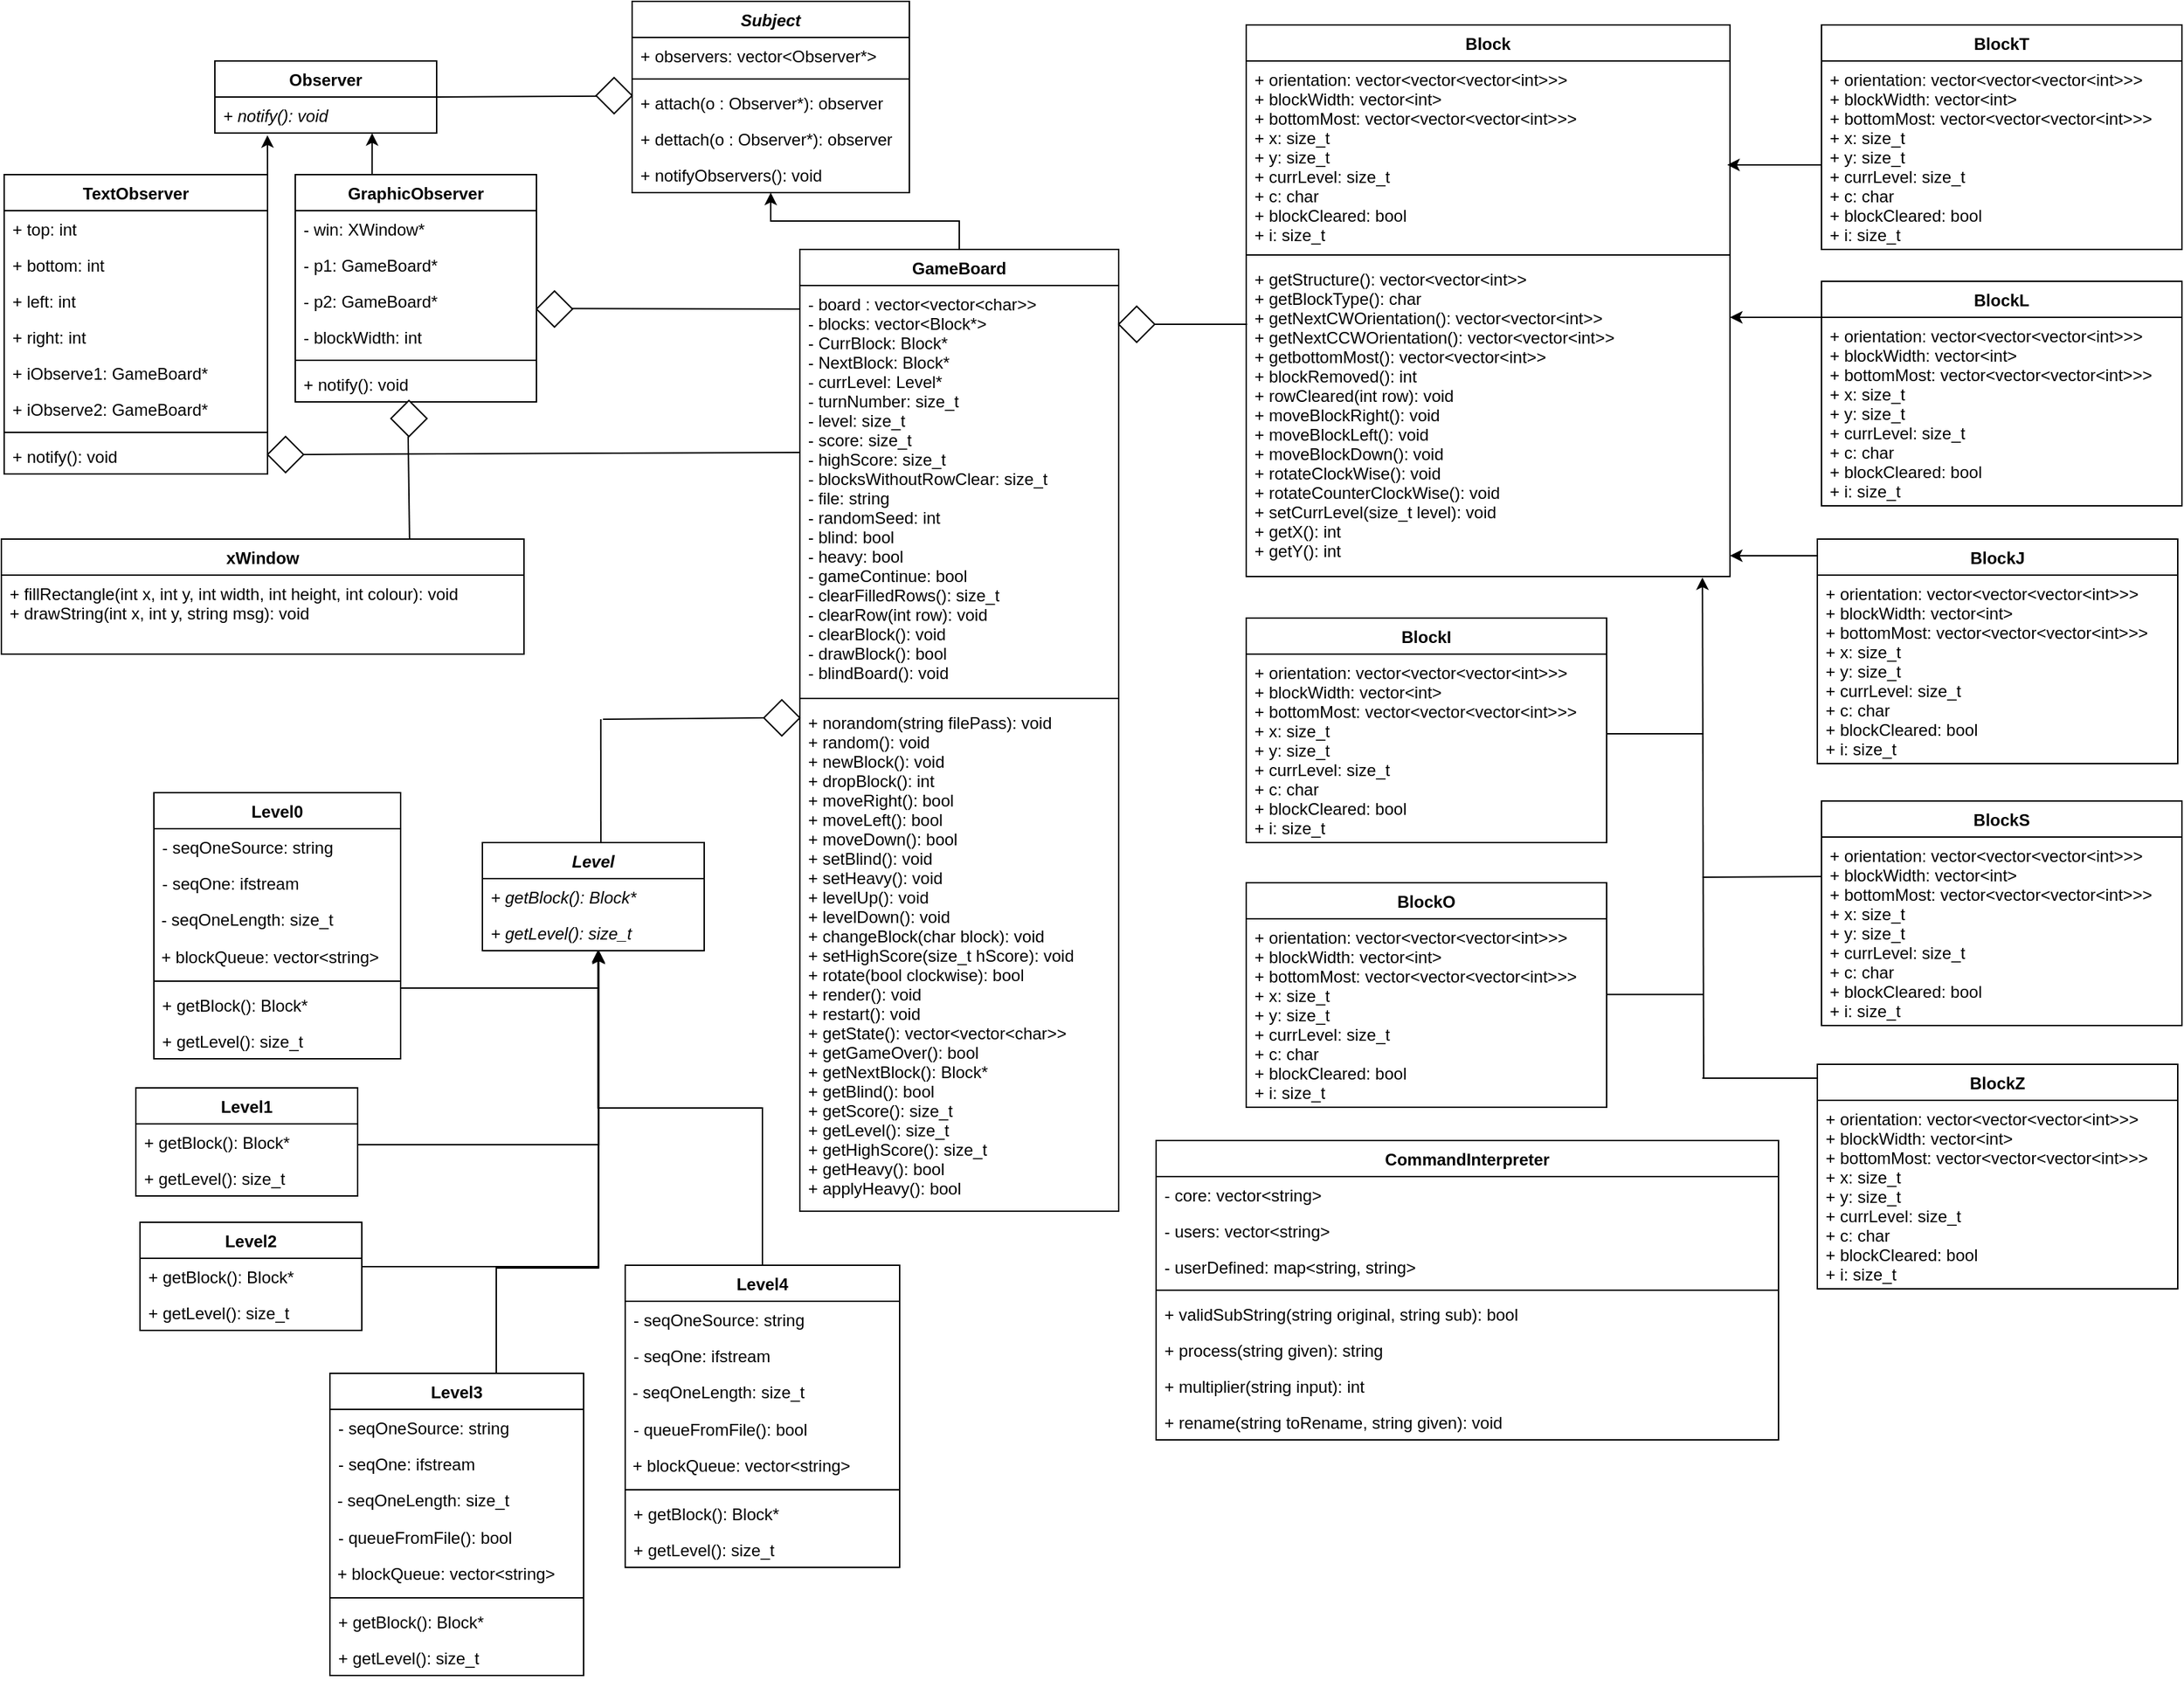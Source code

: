 <mxfile version="20.6.0" type="github">
  <diagram id="C5RBs43oDa-KdzZeNtuy" name="Page-1">
    <mxGraphModel dx="1393" dy="1523" grid="0" gridSize="10" guides="1" tooltips="1" connect="1" arrows="1" fold="1" page="0" pageScale="1" pageWidth="827" pageHeight="1169" math="0" shadow="0">
      <root>
        <mxCell id="WIyWlLk6GJQsqaUBKTNV-0" />
        <mxCell id="WIyWlLk6GJQsqaUBKTNV-1" parent="WIyWlLk6GJQsqaUBKTNV-0" />
        <mxCell id="HCrgHFyzqFVPdRo0mYGG-0" value="Subject" style="swimlane;fontStyle=3;align=center;verticalAlign=top;childLayout=stackLayout;horizontal=1;startSize=26;horizontalStack=0;resizeParent=1;resizeParentMax=0;resizeLast=0;collapsible=1;marginBottom=0;" parent="WIyWlLk6GJQsqaUBKTNV-1" vertex="1">
          <mxGeometry x="494" y="-35" width="200" height="138" as="geometry" />
        </mxCell>
        <mxCell id="HCrgHFyzqFVPdRo0mYGG-1" value="+ observers: vector&lt;Observer*&gt;" style="text;strokeColor=none;fillColor=none;align=left;verticalAlign=top;spacingLeft=4;spacingRight=4;overflow=hidden;rotatable=0;points=[[0,0.5],[1,0.5]];portConstraint=eastwest;" parent="HCrgHFyzqFVPdRo0mYGG-0" vertex="1">
          <mxGeometry y="26" width="200" height="26" as="geometry" />
        </mxCell>
        <mxCell id="HCrgHFyzqFVPdRo0mYGG-2" value="" style="line;strokeWidth=1;fillColor=none;align=left;verticalAlign=middle;spacingTop=-1;spacingLeft=3;spacingRight=3;rotatable=0;labelPosition=right;points=[];portConstraint=eastwest;strokeColor=inherit;" parent="HCrgHFyzqFVPdRo0mYGG-0" vertex="1">
          <mxGeometry y="52" width="200" height="8" as="geometry" />
        </mxCell>
        <mxCell id="OUQTVfBQ55vAlHP0ge6A-0" value="+ attach(o : Observer*): observer" style="text;strokeColor=none;fillColor=none;align=left;verticalAlign=top;spacingLeft=4;spacingRight=4;overflow=hidden;rotatable=0;points=[[0,0.5],[1,0.5]];portConstraint=eastwest;" parent="HCrgHFyzqFVPdRo0mYGG-0" vertex="1">
          <mxGeometry y="60" width="200" height="26" as="geometry" />
        </mxCell>
        <mxCell id="OUQTVfBQ55vAlHP0ge6A-1" value="+ dettach(o : Observer*): observer" style="text;strokeColor=none;fillColor=none;align=left;verticalAlign=top;spacingLeft=4;spacingRight=4;overflow=hidden;rotatable=0;points=[[0,0.5],[1,0.5]];portConstraint=eastwest;" parent="HCrgHFyzqFVPdRo0mYGG-0" vertex="1">
          <mxGeometry y="86" width="200" height="26" as="geometry" />
        </mxCell>
        <mxCell id="OUQTVfBQ55vAlHP0ge6A-2" value="+ notifyObservers(): void" style="text;strokeColor=none;fillColor=none;align=left;verticalAlign=top;spacingLeft=4;spacingRight=4;overflow=hidden;rotatable=0;points=[[0,0.5],[1,0.5]];portConstraint=eastwest;" parent="HCrgHFyzqFVPdRo0mYGG-0" vertex="1">
          <mxGeometry y="112" width="200" height="26" as="geometry" />
        </mxCell>
        <mxCell id="J1tw9hD5CfNTecOnbsp3-54" style="edgeStyle=orthogonalEdgeStyle;rounded=0;orthogonalLoop=1;jettySize=auto;html=1;exitX=0.25;exitY=0;exitDx=0;exitDy=0;entryX=0.709;entryY=1.004;entryDx=0;entryDy=0;entryPerimeter=0;" parent="WIyWlLk6GJQsqaUBKTNV-1" source="HCrgHFyzqFVPdRo0mYGG-8" target="J1tw9hD5CfNTecOnbsp3-3" edge="1">
          <mxGeometry relative="1" as="geometry" />
        </mxCell>
        <mxCell id="HCrgHFyzqFVPdRo0mYGG-8" value="GraphicObserver&#xa;" style="swimlane;fontStyle=1;align=center;verticalAlign=top;childLayout=stackLayout;horizontal=1;startSize=26;horizontalStack=0;resizeParent=1;resizeParentMax=0;resizeLast=0;collapsible=1;marginBottom=0;" parent="WIyWlLk6GJQsqaUBKTNV-1" vertex="1">
          <mxGeometry x="251" y="90" width="174" height="164" as="geometry" />
        </mxCell>
        <mxCell id="HCrgHFyzqFVPdRo0mYGG-9" value="- win: XWindow*" style="text;strokeColor=none;fillColor=none;align=left;verticalAlign=top;spacingLeft=4;spacingRight=4;overflow=hidden;rotatable=0;points=[[0,0.5],[1,0.5]];portConstraint=eastwest;" parent="HCrgHFyzqFVPdRo0mYGG-8" vertex="1">
          <mxGeometry y="26" width="174" height="26" as="geometry" />
        </mxCell>
        <mxCell id="OUQTVfBQ55vAlHP0ge6A-24" value="- p1: GameBoard*" style="text;strokeColor=none;fillColor=none;align=left;verticalAlign=top;spacingLeft=4;spacingRight=4;overflow=hidden;rotatable=0;points=[[0,0.5],[1,0.5]];portConstraint=eastwest;" parent="HCrgHFyzqFVPdRo0mYGG-8" vertex="1">
          <mxGeometry y="52" width="174" height="26" as="geometry" />
        </mxCell>
        <mxCell id="OUQTVfBQ55vAlHP0ge6A-25" value="- p2: GameBoard*" style="text;strokeColor=none;fillColor=none;align=left;verticalAlign=top;spacingLeft=4;spacingRight=4;overflow=hidden;rotatable=0;points=[[0,0.5],[1,0.5]];portConstraint=eastwest;" parent="HCrgHFyzqFVPdRo0mYGG-8" vertex="1">
          <mxGeometry y="78" width="174" height="26" as="geometry" />
        </mxCell>
        <mxCell id="OUQTVfBQ55vAlHP0ge6A-22" value="- blockWidth: int" style="text;strokeColor=none;fillColor=none;align=left;verticalAlign=top;spacingLeft=4;spacingRight=4;overflow=hidden;rotatable=0;points=[[0,0.5],[1,0.5]];portConstraint=eastwest;" parent="HCrgHFyzqFVPdRo0mYGG-8" vertex="1">
          <mxGeometry y="104" width="174" height="26" as="geometry" />
        </mxCell>
        <mxCell id="HCrgHFyzqFVPdRo0mYGG-10" value="" style="line;strokeWidth=1;fillColor=none;align=left;verticalAlign=middle;spacingTop=-1;spacingLeft=3;spacingRight=3;rotatable=0;labelPosition=right;points=[];portConstraint=eastwest;strokeColor=inherit;" parent="HCrgHFyzqFVPdRo0mYGG-8" vertex="1">
          <mxGeometry y="130" width="174" height="8" as="geometry" />
        </mxCell>
        <mxCell id="OUQTVfBQ55vAlHP0ge6A-26" value="+ notify(): void" style="text;strokeColor=none;fillColor=none;align=left;verticalAlign=top;spacingLeft=4;spacingRight=4;overflow=hidden;rotatable=0;points=[[0,0.5],[1,0.5]];portConstraint=eastwest;" parent="HCrgHFyzqFVPdRo0mYGG-8" vertex="1">
          <mxGeometry y="138" width="174" height="26" as="geometry" />
        </mxCell>
        <mxCell id="J1tw9hD5CfNTecOnbsp3-65" style="edgeStyle=orthogonalEdgeStyle;rounded=0;orthogonalLoop=1;jettySize=auto;html=1;exitX=1;exitY=0;exitDx=0;exitDy=0;entryX=0.237;entryY=1.061;entryDx=0;entryDy=0;entryPerimeter=0;" parent="WIyWlLk6GJQsqaUBKTNV-1" source="HCrgHFyzqFVPdRo0mYGG-12" target="J1tw9hD5CfNTecOnbsp3-3" edge="1">
          <mxGeometry relative="1" as="geometry" />
        </mxCell>
        <mxCell id="HCrgHFyzqFVPdRo0mYGG-12" value="TextObserver" style="swimlane;fontStyle=1;align=center;verticalAlign=top;childLayout=stackLayout;horizontal=1;startSize=26;horizontalStack=0;resizeParent=1;resizeParentMax=0;resizeLast=0;collapsible=1;marginBottom=0;" parent="WIyWlLk6GJQsqaUBKTNV-1" vertex="1">
          <mxGeometry x="41" y="90" width="190" height="216" as="geometry" />
        </mxCell>
        <mxCell id="HCrgHFyzqFVPdRo0mYGG-13" value="+ top: int" style="text;strokeColor=none;fillColor=none;align=left;verticalAlign=top;spacingLeft=4;spacingRight=4;overflow=hidden;rotatable=0;points=[[0,0.5],[1,0.5]];portConstraint=eastwest;" parent="HCrgHFyzqFVPdRo0mYGG-12" vertex="1">
          <mxGeometry y="26" width="190" height="26" as="geometry" />
        </mxCell>
        <mxCell id="J1tw9hD5CfNTecOnbsp3-48" value="+ bottom: int" style="text;strokeColor=none;fillColor=none;align=left;verticalAlign=top;spacingLeft=4;spacingRight=4;overflow=hidden;rotatable=0;points=[[0,0.5],[1,0.5]];portConstraint=eastwest;" parent="HCrgHFyzqFVPdRo0mYGG-12" vertex="1">
          <mxGeometry y="52" width="190" height="26" as="geometry" />
        </mxCell>
        <mxCell id="J1tw9hD5CfNTecOnbsp3-49" value="+ left: int" style="text;strokeColor=none;fillColor=none;align=left;verticalAlign=top;spacingLeft=4;spacingRight=4;overflow=hidden;rotatable=0;points=[[0,0.5],[1,0.5]];portConstraint=eastwest;" parent="HCrgHFyzqFVPdRo0mYGG-12" vertex="1">
          <mxGeometry y="78" width="190" height="26" as="geometry" />
        </mxCell>
        <mxCell id="J1tw9hD5CfNTecOnbsp3-50" value="+ right: int" style="text;strokeColor=none;fillColor=none;align=left;verticalAlign=top;spacingLeft=4;spacingRight=4;overflow=hidden;rotatable=0;points=[[0,0.5],[1,0.5]];portConstraint=eastwest;" parent="HCrgHFyzqFVPdRo0mYGG-12" vertex="1">
          <mxGeometry y="104" width="190" height="26" as="geometry" />
        </mxCell>
        <mxCell id="OUQTVfBQ55vAlHP0ge6A-19" value="+ iObserve1: GameBoard*" style="text;strokeColor=none;fillColor=none;align=left;verticalAlign=top;spacingLeft=4;spacingRight=4;overflow=hidden;rotatable=0;points=[[0,0.5],[1,0.5]];portConstraint=eastwest;" parent="HCrgHFyzqFVPdRo0mYGG-12" vertex="1">
          <mxGeometry y="130" width="190" height="26" as="geometry" />
        </mxCell>
        <mxCell id="OUQTVfBQ55vAlHP0ge6A-20" value="+ iObserve2: GameBoard*" style="text;strokeColor=none;fillColor=none;align=left;verticalAlign=top;spacingLeft=4;spacingRight=4;overflow=hidden;rotatable=0;points=[[0,0.5],[1,0.5]];portConstraint=eastwest;" parent="HCrgHFyzqFVPdRo0mYGG-12" vertex="1">
          <mxGeometry y="156" width="190" height="26" as="geometry" />
        </mxCell>
        <mxCell id="HCrgHFyzqFVPdRo0mYGG-14" value="" style="line;strokeWidth=1;fillColor=none;align=left;verticalAlign=middle;spacingTop=-1;spacingLeft=3;spacingRight=3;rotatable=0;labelPosition=right;points=[];portConstraint=eastwest;strokeColor=inherit;" parent="HCrgHFyzqFVPdRo0mYGG-12" vertex="1">
          <mxGeometry y="182" width="190" height="8" as="geometry" />
        </mxCell>
        <mxCell id="HCrgHFyzqFVPdRo0mYGG-15" value="+ notify(): void" style="text;strokeColor=none;fillColor=none;align=left;verticalAlign=top;spacingLeft=4;spacingRight=4;overflow=hidden;rotatable=0;points=[[0,0.5],[1,0.5]];portConstraint=eastwest;" parent="HCrgHFyzqFVPdRo0mYGG-12" vertex="1">
          <mxGeometry y="190" width="190" height="26" as="geometry" />
        </mxCell>
        <mxCell id="J1tw9hD5CfNTecOnbsp3-83" style="edgeStyle=orthogonalEdgeStyle;rounded=0;orthogonalLoop=1;jettySize=auto;html=1;exitX=0.5;exitY=0;exitDx=0;exitDy=0;entryX=0.5;entryY=1;entryDx=0;entryDy=0;" parent="WIyWlLk6GJQsqaUBKTNV-1" source="HCrgHFyzqFVPdRo0mYGG-22" target="HCrgHFyzqFVPdRo0mYGG-0" edge="1">
          <mxGeometry relative="1" as="geometry" />
        </mxCell>
        <mxCell id="HCrgHFyzqFVPdRo0mYGG-22" value="GameBoard" style="swimlane;fontStyle=1;align=center;verticalAlign=top;childLayout=stackLayout;horizontal=1;startSize=26;horizontalStack=0;resizeParent=1;resizeParentMax=0;resizeLast=0;collapsible=1;marginBottom=0;" parent="WIyWlLk6GJQsqaUBKTNV-1" vertex="1">
          <mxGeometry x="615" y="144" width="230" height="694" as="geometry" />
        </mxCell>
        <mxCell id="HCrgHFyzqFVPdRo0mYGG-23" value="- board : vector&lt;vector&lt;char&gt;&gt;&#xa;- blocks: vector&lt;Block*&gt;&#xa;- CurrBlock: Block*&#xa;- NextBlock: Block*&#xa;- currLevel: Level*&#xa;- turnNumber: size_t &#xa;- level: size_t&#xa;- score: size_t &#xa;- highScore: size_t &#xa;- blocksWithoutRowClear: size_t &#xa;- file: string&#xa;- randomSeed: int&#xa;- blind: bool&#xa;- heavy: bool&#xa;- gameContinue: bool&#xa;- clearFilledRows(): size_t &#xa;- clearRow(int row): void &#xa;- clearBlock(): void &#xa;- drawBlock(): bool &#xa;- blindBoard(): void " style="text;strokeColor=none;fillColor=none;align=left;verticalAlign=top;spacingLeft=4;spacingRight=4;overflow=hidden;rotatable=0;points=[[0,0.5],[1,0.5]];portConstraint=eastwest;" parent="HCrgHFyzqFVPdRo0mYGG-22" vertex="1">
          <mxGeometry y="26" width="230" height="294" as="geometry" />
        </mxCell>
        <mxCell id="HCrgHFyzqFVPdRo0mYGG-24" value="" style="line;strokeWidth=1;fillColor=none;align=left;verticalAlign=middle;spacingTop=-1;spacingLeft=3;spacingRight=3;rotatable=0;labelPosition=right;points=[];portConstraint=eastwest;strokeColor=inherit;" parent="HCrgHFyzqFVPdRo0mYGG-22" vertex="1">
          <mxGeometry y="320" width="230" height="8" as="geometry" />
        </mxCell>
        <mxCell id="HCrgHFyzqFVPdRo0mYGG-25" value="+ norandom(string filePass): void&#xa;+ random(): void&#xa;+ newBlock(): void&#xa;+ dropBlock(): int&#xa;+ moveRight(): bool&#xa;+ moveLeft(): bool&#xa;+ moveDown(): bool&#xa;+ setBlind(): void&#xa;+ setHeavy(): void&#xa;+ levelUp(): void&#xa;+ levelDown(): void&#xa;+ changeBlock(char block): void&#xa;+ setHighScore(size_t hScore): void&#xa;+ rotate(bool clockwise): bool&#xa;+ render(): void&#xa;+ restart(): void&#xa;+ getState(): vector&lt;vector&lt;char&gt;&gt;&#xa;+ getGameOver(): bool&#xa;+ getNextBlock(): Block*&#xa;+ getBlind(): bool&#xa;+ getScore(): size_t&#xa;+ getLevel(): size_t&#xa;+ getHighScore(): size_t&#xa;+ getHeavy(): bool&#xa;+ applyHeavy(): bool" style="text;strokeColor=none;fillColor=none;align=left;verticalAlign=top;spacingLeft=4;spacingRight=4;overflow=hidden;rotatable=0;points=[[0,0.5],[1,0.5]];portConstraint=eastwest;" parent="HCrgHFyzqFVPdRo0mYGG-22" vertex="1">
          <mxGeometry y="328" width="230" height="366" as="geometry" />
        </mxCell>
        <mxCell id="HCrgHFyzqFVPdRo0mYGG-26" value="Block" style="swimlane;fontStyle=1;align=center;verticalAlign=top;childLayout=stackLayout;horizontal=1;startSize=26;horizontalStack=0;resizeParent=1;resizeParentMax=0;resizeLast=0;collapsible=1;marginBottom=0;" parent="WIyWlLk6GJQsqaUBKTNV-1" vertex="1">
          <mxGeometry x="937" y="-18" width="349" height="398" as="geometry" />
        </mxCell>
        <mxCell id="HCrgHFyzqFVPdRo0mYGG-27" value="+ orientation: vector&lt;vector&lt;vector&lt;int&gt;&gt;&gt;&#xa;+ blockWidth: vector&lt;int&gt;&#xa;+ bottomMost: vector&lt;vector&lt;vector&lt;int&gt;&gt;&gt;&#xa;+ x: size_t&#xa;+ y: size_t&#xa;+ currLevel: size_t&#xa;+ c: char&#xa;+ blockCleared: bool&#xa;+ i: size_t" style="text;strokeColor=none;fillColor=none;align=left;verticalAlign=top;spacingLeft=4;spacingRight=4;overflow=hidden;rotatable=0;points=[[0,0.5],[1,0.5]];portConstraint=eastwest;" parent="HCrgHFyzqFVPdRo0mYGG-26" vertex="1">
          <mxGeometry y="26" width="349" height="136" as="geometry" />
        </mxCell>
        <mxCell id="HCrgHFyzqFVPdRo0mYGG-28" value="" style="line;strokeWidth=1;fillColor=none;align=left;verticalAlign=middle;spacingTop=-1;spacingLeft=3;spacingRight=3;rotatable=0;labelPosition=right;points=[];portConstraint=eastwest;strokeColor=inherit;" parent="HCrgHFyzqFVPdRo0mYGG-26" vertex="1">
          <mxGeometry y="162" width="349" height="8" as="geometry" />
        </mxCell>
        <mxCell id="QaR2JVbbHhm6DyczOlMg-28" value="+ getStructure(): vector&lt;vector&lt;int&gt;&gt;&#xa;+ getBlockType(): char&#xa;+ getNextCWOrientation(): vector&lt;vector&lt;int&gt;&gt;&#xa;+ getNextCCWOrientation(): vector&lt;vector&lt;int&gt;&gt;&#xa;+ getbottomMost(): vector&lt;vector&lt;int&gt;&gt;&#xa;+ blockRemoved(): int&#xa;+ rowCleared(int row): void&#xa;+ moveBlockRight(): void &#xa;+ moveBlockLeft(): void &#xa;+ moveBlockDown(): void &#xa;+ rotateClockWise(): void&#xa;+ rotateCounterClockWise(): void&#xa;+ setCurrLevel(size_t level): void&#xa;+ getX(): int&#xa;+ getY(): int&#xa;" style="text;strokeColor=none;fillColor=none;align=left;verticalAlign=top;spacingLeft=4;spacingRight=4;overflow=hidden;rotatable=0;points=[[0,0.5],[1,0.5]];portConstraint=eastwest;fontStyle=0" parent="HCrgHFyzqFVPdRo0mYGG-26" vertex="1">
          <mxGeometry y="170" width="349" height="228" as="geometry" />
        </mxCell>
        <mxCell id="OUQTVfBQ55vAlHP0ge6A-4" value="" style="endArrow=none;html=1;rounded=0;entryX=0;entryY=0.744;entryDx=0;entryDy=0;entryPerimeter=0;exitX=1;exitY=0.5;exitDx=0;exitDy=0;" parent="WIyWlLk6GJQsqaUBKTNV-1" edge="1">
          <mxGeometry width="50" height="50" relative="1" as="geometry">
            <mxPoint x="353" y="34.03" as="sourcePoint" />
            <mxPoint x="472" y="33.374" as="targetPoint" />
          </mxGeometry>
        </mxCell>
        <mxCell id="SA9e87aG5jH87XHgYJXB-0" style="edgeStyle=orthogonalEdgeStyle;rounded=0;orthogonalLoop=1;jettySize=auto;html=1;entryX=0.525;entryY=1.024;entryDx=0;entryDy=0;entryPerimeter=0;" parent="WIyWlLk6GJQsqaUBKTNV-1" source="SA9e87aG5jH87XHgYJXB-1" target="SA9e87aG5jH87XHgYJXB-29" edge="1">
          <mxGeometry relative="1" as="geometry">
            <Array as="points">
              <mxPoint x="470" y="677" />
            </Array>
          </mxGeometry>
        </mxCell>
        <mxCell id="SA9e87aG5jH87XHgYJXB-1" value="Level0" style="swimlane;fontStyle=1;align=center;verticalAlign=top;childLayout=stackLayout;horizontal=1;startSize=26;horizontalStack=0;resizeParent=1;resizeParentMax=0;resizeLast=0;collapsible=1;marginBottom=0;" parent="WIyWlLk6GJQsqaUBKTNV-1" vertex="1">
          <mxGeometry x="149" y="536" width="178" height="192" as="geometry" />
        </mxCell>
        <mxCell id="SA9e87aG5jH87XHgYJXB-2" value="- seqOneSource: string" style="text;strokeColor=none;fillColor=none;align=left;verticalAlign=top;spacingLeft=4;spacingRight=4;overflow=hidden;rotatable=0;points=[[0,0.5],[1,0.5]];portConstraint=eastwest;" parent="SA9e87aG5jH87XHgYJXB-1" vertex="1">
          <mxGeometry y="26" width="178" height="26" as="geometry" />
        </mxCell>
        <mxCell id="SA9e87aG5jH87XHgYJXB-4" value="- seqOne: ifstream" style="text;strokeColor=none;fillColor=none;align=left;verticalAlign=top;spacingLeft=4;spacingRight=4;overflow=hidden;rotatable=0;points=[[0,0.5],[1,0.5]];portConstraint=eastwest;" parent="SA9e87aG5jH87XHgYJXB-1" vertex="1">
          <mxGeometry y="52" width="178" height="26" as="geometry" />
        </mxCell>
        <mxCell id="1bKaA9nrN4Yp3Y4ilVdM-0" value="&lt;span style=&quot;color: rgb(0, 0, 0); font-family: Helvetica; font-size: 12px; font-style: normal; font-variant-ligatures: normal; font-variant-caps: normal; font-weight: 400; letter-spacing: normal; orphans: 2; text-align: left; text-indent: 0px; text-transform: none; widows: 2; word-spacing: 0px; -webkit-text-stroke-width: 0px; background-color: rgb(255, 255, 255); text-decoration-thickness: initial; text-decoration-style: initial; text-decoration-color: initial; float: none; display: inline !important;&quot;&gt;&amp;nbsp;- seqOneLength: size_t&lt;/span&gt;" style="text;whiteSpace=wrap;html=1;" parent="SA9e87aG5jH87XHgYJXB-1" vertex="1">
          <mxGeometry y="78" width="178" height="27" as="geometry" />
        </mxCell>
        <mxCell id="1bKaA9nrN4Yp3Y4ilVdM-1" value="&lt;span style=&quot;color: rgb(0, 0, 0); font-family: Helvetica; font-size: 12px; font-style: normal; font-variant-ligatures: normal; font-variant-caps: normal; font-weight: 400; letter-spacing: normal; orphans: 2; text-align: left; text-indent: 0px; text-transform: none; widows: 2; word-spacing: 0px; -webkit-text-stroke-width: 0px; background-color: rgb(255, 255, 255); text-decoration-thickness: initial; text-decoration-style: initial; text-decoration-color: initial; float: none; display: inline !important;&quot;&gt;&amp;nbsp;+ blockQueue: vector&amp;lt;string&amp;gt;&lt;/span&gt;" style="text;whiteSpace=wrap;html=1;" parent="SA9e87aG5jH87XHgYJXB-1" vertex="1">
          <mxGeometry y="105" width="178" height="27" as="geometry" />
        </mxCell>
        <mxCell id="SA9e87aG5jH87XHgYJXB-6" value="" style="line;strokeWidth=1;fillColor=none;align=left;verticalAlign=middle;spacingTop=-1;spacingLeft=3;spacingRight=3;rotatable=0;labelPosition=right;points=[];portConstraint=eastwest;strokeColor=inherit;" parent="SA9e87aG5jH87XHgYJXB-1" vertex="1">
          <mxGeometry y="132" width="178" height="8" as="geometry" />
        </mxCell>
        <mxCell id="SA9e87aG5jH87XHgYJXB-7" value="+ getBlock(): Block*" style="text;strokeColor=none;fillColor=none;align=left;verticalAlign=top;spacingLeft=4;spacingRight=4;overflow=hidden;rotatable=0;points=[[0,0.5],[1,0.5]];portConstraint=eastwest;" parent="SA9e87aG5jH87XHgYJXB-1" vertex="1">
          <mxGeometry y="140" width="178" height="26" as="geometry" />
        </mxCell>
        <mxCell id="SA9e87aG5jH87XHgYJXB-8" value="+ getLevel(): size_t" style="text;strokeColor=none;fillColor=none;align=left;verticalAlign=top;spacingLeft=4;spacingRight=4;overflow=hidden;rotatable=0;points=[[0,0.5],[1,0.5]];portConstraint=eastwest;" parent="SA9e87aG5jH87XHgYJXB-1" vertex="1">
          <mxGeometry y="166" width="178" height="26" as="geometry" />
        </mxCell>
        <mxCell id="SA9e87aG5jH87XHgYJXB-9" style="edgeStyle=orthogonalEdgeStyle;rounded=0;orthogonalLoop=1;jettySize=auto;html=1;entryX=0.525;entryY=0.99;entryDx=0;entryDy=0;entryPerimeter=0;" parent="WIyWlLk6GJQsqaUBKTNV-1" source="SA9e87aG5jH87XHgYJXB-10" target="SA9e87aG5jH87XHgYJXB-29" edge="1">
          <mxGeometry relative="1" as="geometry">
            <Array as="points">
              <mxPoint x="470" y="790" />
            </Array>
          </mxGeometry>
        </mxCell>
        <mxCell id="SA9e87aG5jH87XHgYJXB-10" value="Level1" style="swimlane;fontStyle=1;align=center;verticalAlign=top;childLayout=stackLayout;horizontal=1;startSize=26;horizontalStack=0;resizeParent=1;resizeParentMax=0;resizeLast=0;collapsible=1;marginBottom=0;" parent="WIyWlLk6GJQsqaUBKTNV-1" vertex="1">
          <mxGeometry x="136" y="749" width="160" height="78" as="geometry" />
        </mxCell>
        <mxCell id="SA9e87aG5jH87XHgYJXB-11" value="+ getBlock(): Block*" style="text;strokeColor=none;fillColor=none;align=left;verticalAlign=top;spacingLeft=4;spacingRight=4;overflow=hidden;rotatable=0;points=[[0,0.5],[1,0.5]];portConstraint=eastwest;" parent="SA9e87aG5jH87XHgYJXB-10" vertex="1">
          <mxGeometry y="26" width="160" height="26" as="geometry" />
        </mxCell>
        <mxCell id="SA9e87aG5jH87XHgYJXB-12" value="+ getLevel(): size_t" style="text;strokeColor=none;fillColor=none;align=left;verticalAlign=top;spacingLeft=4;spacingRight=4;overflow=hidden;rotatable=0;points=[[0,0.5],[1,0.5]];portConstraint=eastwest;" parent="SA9e87aG5jH87XHgYJXB-10" vertex="1">
          <mxGeometry y="52" width="160" height="26" as="geometry" />
        </mxCell>
        <mxCell id="PZ6ts_5hy0eauSrwfDoC-47" style="edgeStyle=orthogonalEdgeStyle;rounded=0;orthogonalLoop=1;jettySize=auto;html=1;exitX=1;exitY=0.25;exitDx=0;exitDy=0;entryX=0.523;entryY=1.017;entryDx=0;entryDy=0;entryPerimeter=0;" edge="1" parent="WIyWlLk6GJQsqaUBKTNV-1" source="SA9e87aG5jH87XHgYJXB-14" target="SA9e87aG5jH87XHgYJXB-29">
          <mxGeometry relative="1" as="geometry">
            <mxPoint x="361" y="707" as="targetPoint" />
            <Array as="points">
              <mxPoint x="470" y="878" />
            </Array>
          </mxGeometry>
        </mxCell>
        <mxCell id="SA9e87aG5jH87XHgYJXB-14" value="Level2" style="swimlane;fontStyle=1;align=center;verticalAlign=top;childLayout=stackLayout;horizontal=1;startSize=26;horizontalStack=0;resizeParent=1;resizeParentMax=0;resizeLast=0;collapsible=1;marginBottom=0;" parent="WIyWlLk6GJQsqaUBKTNV-1" vertex="1">
          <mxGeometry x="139" y="846" width="160" height="78" as="geometry" />
        </mxCell>
        <mxCell id="SA9e87aG5jH87XHgYJXB-15" value="+ getBlock(): Block*" style="text;strokeColor=none;fillColor=none;align=left;verticalAlign=top;spacingLeft=4;spacingRight=4;overflow=hidden;rotatable=0;points=[[0,0.5],[1,0.5]];portConstraint=eastwest;" parent="SA9e87aG5jH87XHgYJXB-14" vertex="1">
          <mxGeometry y="26" width="160" height="26" as="geometry" />
        </mxCell>
        <mxCell id="SA9e87aG5jH87XHgYJXB-16" value="+ getLevel(): size_t" style="text;strokeColor=none;fillColor=none;align=left;verticalAlign=top;spacingLeft=4;spacingRight=4;overflow=hidden;rotatable=0;points=[[0,0.5],[1,0.5]];portConstraint=eastwest;" parent="SA9e87aG5jH87XHgYJXB-14" vertex="1">
          <mxGeometry y="52" width="160" height="26" as="geometry" />
        </mxCell>
        <mxCell id="SA9e87aG5jH87XHgYJXB-17" style="edgeStyle=orthogonalEdgeStyle;rounded=0;orthogonalLoop=1;jettySize=auto;html=1;entryX=0.524;entryY=1.01;entryDx=0;entryDy=0;entryPerimeter=0;" parent="WIyWlLk6GJQsqaUBKTNV-1" source="SA9e87aG5jH87XHgYJXB-18" target="SA9e87aG5jH87XHgYJXB-29" edge="1">
          <mxGeometry relative="1" as="geometry">
            <Array as="points">
              <mxPoint x="396" y="879" />
              <mxPoint x="470" y="879" />
            </Array>
          </mxGeometry>
        </mxCell>
        <mxCell id="SA9e87aG5jH87XHgYJXB-18" value="Level3" style="swimlane;fontStyle=1;align=center;verticalAlign=top;childLayout=stackLayout;horizontal=1;startSize=26;horizontalStack=0;resizeParent=1;resizeParentMax=0;resizeLast=0;collapsible=1;marginBottom=0;" parent="WIyWlLk6GJQsqaUBKTNV-1" vertex="1">
          <mxGeometry x="276" y="955" width="183" height="218" as="geometry" />
        </mxCell>
        <mxCell id="1bKaA9nrN4Yp3Y4ilVdM-5" value="- seqOneSource: string" style="text;strokeColor=none;fillColor=none;align=left;verticalAlign=top;spacingLeft=4;spacingRight=4;overflow=hidden;rotatable=0;points=[[0,0.5],[1,0.5]];portConstraint=eastwest;" parent="SA9e87aG5jH87XHgYJXB-18" vertex="1">
          <mxGeometry y="26" width="183" height="26" as="geometry" />
        </mxCell>
        <mxCell id="1bKaA9nrN4Yp3Y4ilVdM-6" value="- seqOne: ifstream" style="text;strokeColor=none;fillColor=none;align=left;verticalAlign=top;spacingLeft=4;spacingRight=4;overflow=hidden;rotatable=0;points=[[0,0.5],[1,0.5]];portConstraint=eastwest;" parent="SA9e87aG5jH87XHgYJXB-18" vertex="1">
          <mxGeometry y="52" width="183" height="26" as="geometry" />
        </mxCell>
        <mxCell id="1bKaA9nrN4Yp3Y4ilVdM-7" value="&lt;span style=&quot;color: rgb(0, 0, 0); font-family: Helvetica; font-size: 12px; font-style: normal; font-variant-ligatures: normal; font-variant-caps: normal; font-weight: 400; letter-spacing: normal; orphans: 2; text-align: left; text-indent: 0px; text-transform: none; widows: 2; word-spacing: 0px; -webkit-text-stroke-width: 0px; background-color: rgb(255, 255, 255); text-decoration-thickness: initial; text-decoration-style: initial; text-decoration-color: initial; float: none; display: inline !important;&quot;&gt;&amp;nbsp;- seqOneLength: size_t&lt;/span&gt;" style="text;whiteSpace=wrap;html=1;" parent="SA9e87aG5jH87XHgYJXB-18" vertex="1">
          <mxGeometry y="78" width="183" height="27" as="geometry" />
        </mxCell>
        <mxCell id="1bKaA9nrN4Yp3Y4ilVdM-4" value="- queueFromFile(): bool" style="text;strokeColor=none;fillColor=none;align=left;verticalAlign=top;spacingLeft=4;spacingRight=4;overflow=hidden;rotatable=0;points=[[0,0.5],[1,0.5]];portConstraint=eastwest;" parent="SA9e87aG5jH87XHgYJXB-18" vertex="1">
          <mxGeometry y="105" width="183" height="26" as="geometry" />
        </mxCell>
        <mxCell id="1bKaA9nrN4Yp3Y4ilVdM-9" value="&lt;span style=&quot;color: rgb(0, 0, 0); font-family: Helvetica; font-size: 12px; font-style: normal; font-variant-ligatures: normal; font-variant-caps: normal; font-weight: 400; letter-spacing: normal; orphans: 2; text-align: left; text-indent: 0px; text-transform: none; widows: 2; word-spacing: 0px; -webkit-text-stroke-width: 0px; background-color: rgb(255, 255, 255); text-decoration-thickness: initial; text-decoration-style: initial; text-decoration-color: initial; float: none; display: inline !important;&quot;&gt;&amp;nbsp;+ blockQueue: vector&amp;lt;string&amp;gt;&lt;/span&gt;" style="text;whiteSpace=wrap;html=1;" parent="SA9e87aG5jH87XHgYJXB-18" vertex="1">
          <mxGeometry y="131" width="183" height="27" as="geometry" />
        </mxCell>
        <mxCell id="1bKaA9nrN4Yp3Y4ilVdM-3" value="" style="line;strokeWidth=1;fillColor=none;align=left;verticalAlign=middle;spacingTop=-1;spacingLeft=3;spacingRight=3;rotatable=0;labelPosition=right;points=[];portConstraint=eastwest;strokeColor=inherit;" parent="SA9e87aG5jH87XHgYJXB-18" vertex="1">
          <mxGeometry y="158" width="183" height="8" as="geometry" />
        </mxCell>
        <mxCell id="SA9e87aG5jH87XHgYJXB-19" value="+ getBlock(): Block*" style="text;strokeColor=none;fillColor=none;align=left;verticalAlign=top;spacingLeft=4;spacingRight=4;overflow=hidden;rotatable=0;points=[[0,0.5],[1,0.5]];portConstraint=eastwest;" parent="SA9e87aG5jH87XHgYJXB-18" vertex="1">
          <mxGeometry y="166" width="183" height="26" as="geometry" />
        </mxCell>
        <mxCell id="SA9e87aG5jH87XHgYJXB-20" value="+ getLevel(): size_t" style="text;strokeColor=none;fillColor=none;align=left;verticalAlign=top;spacingLeft=4;spacingRight=4;overflow=hidden;rotatable=0;points=[[0,0.5],[1,0.5]];portConstraint=eastwest;" parent="SA9e87aG5jH87XHgYJXB-18" vertex="1">
          <mxGeometry y="192" width="183" height="26" as="geometry" />
        </mxCell>
        <mxCell id="SA9e87aG5jH87XHgYJXB-21" style="edgeStyle=orthogonalEdgeStyle;rounded=0;orthogonalLoop=1;jettySize=auto;html=1;entryX=0.521;entryY=0.982;entryDx=0;entryDy=0;entryPerimeter=0;" parent="WIyWlLk6GJQsqaUBKTNV-1" source="SA9e87aG5jH87XHgYJXB-22" target="SA9e87aG5jH87XHgYJXB-29" edge="1">
          <mxGeometry relative="1" as="geometry" />
        </mxCell>
        <mxCell id="SA9e87aG5jH87XHgYJXB-22" value="Level4" style="swimlane;fontStyle=1;align=center;verticalAlign=top;childLayout=stackLayout;horizontal=1;startSize=26;horizontalStack=0;resizeParent=1;resizeParentMax=0;resizeLast=0;collapsible=1;marginBottom=0;" parent="WIyWlLk6GJQsqaUBKTNV-1" vertex="1">
          <mxGeometry x="489" y="877" width="198" height="218" as="geometry" />
        </mxCell>
        <mxCell id="1bKaA9nrN4Yp3Y4ilVdM-11" value="- seqOneSource: string" style="text;strokeColor=none;fillColor=none;align=left;verticalAlign=top;spacingLeft=4;spacingRight=4;overflow=hidden;rotatable=0;points=[[0,0.5],[1,0.5]];portConstraint=eastwest;" parent="SA9e87aG5jH87XHgYJXB-22" vertex="1">
          <mxGeometry y="26" width="198" height="26" as="geometry" />
        </mxCell>
        <mxCell id="1bKaA9nrN4Yp3Y4ilVdM-12" value="- seqOne: ifstream" style="text;strokeColor=none;fillColor=none;align=left;verticalAlign=top;spacingLeft=4;spacingRight=4;overflow=hidden;rotatable=0;points=[[0,0.5],[1,0.5]];portConstraint=eastwest;" parent="SA9e87aG5jH87XHgYJXB-22" vertex="1">
          <mxGeometry y="52" width="198" height="26" as="geometry" />
        </mxCell>
        <mxCell id="1bKaA9nrN4Yp3Y4ilVdM-13" value="&lt;span style=&quot;color: rgb(0, 0, 0); font-family: Helvetica; font-size: 12px; font-style: normal; font-variant-ligatures: normal; font-variant-caps: normal; font-weight: 400; letter-spacing: normal; orphans: 2; text-align: left; text-indent: 0px; text-transform: none; widows: 2; word-spacing: 0px; -webkit-text-stroke-width: 0px; background-color: rgb(255, 255, 255); text-decoration-thickness: initial; text-decoration-style: initial; text-decoration-color: initial; float: none; display: inline !important;&quot;&gt;&amp;nbsp;- seqOneLength: size_t&lt;/span&gt;" style="text;whiteSpace=wrap;html=1;" parent="SA9e87aG5jH87XHgYJXB-22" vertex="1">
          <mxGeometry y="78" width="198" height="27" as="geometry" />
        </mxCell>
        <mxCell id="1bKaA9nrN4Yp3Y4ilVdM-14" value="- queueFromFile(): bool" style="text;strokeColor=none;fillColor=none;align=left;verticalAlign=top;spacingLeft=4;spacingRight=4;overflow=hidden;rotatable=0;points=[[0,0.5],[1,0.5]];portConstraint=eastwest;" parent="SA9e87aG5jH87XHgYJXB-22" vertex="1">
          <mxGeometry y="105" width="198" height="26" as="geometry" />
        </mxCell>
        <mxCell id="1bKaA9nrN4Yp3Y4ilVdM-15" value="&lt;span style=&quot;color: rgb(0, 0, 0); font-family: Helvetica; font-size: 12px; font-style: normal; font-variant-ligatures: normal; font-variant-caps: normal; font-weight: 400; letter-spacing: normal; orphans: 2; text-align: left; text-indent: 0px; text-transform: none; widows: 2; word-spacing: 0px; -webkit-text-stroke-width: 0px; background-color: rgb(255, 255, 255); text-decoration-thickness: initial; text-decoration-style: initial; text-decoration-color: initial; float: none; display: inline !important;&quot;&gt;&amp;nbsp;+ blockQueue: vector&amp;lt;string&amp;gt;&lt;/span&gt;" style="text;whiteSpace=wrap;html=1;" parent="SA9e87aG5jH87XHgYJXB-22" vertex="1">
          <mxGeometry y="131" width="198" height="27" as="geometry" />
        </mxCell>
        <mxCell id="1bKaA9nrN4Yp3Y4ilVdM-10" value="" style="line;strokeWidth=1;fillColor=none;align=left;verticalAlign=middle;spacingTop=-1;spacingLeft=3;spacingRight=3;rotatable=0;labelPosition=right;points=[];portConstraint=eastwest;strokeColor=inherit;" parent="SA9e87aG5jH87XHgYJXB-22" vertex="1">
          <mxGeometry y="158" width="198" height="8" as="geometry" />
        </mxCell>
        <mxCell id="SA9e87aG5jH87XHgYJXB-23" value="+ getBlock(): Block*" style="text;strokeColor=none;fillColor=none;align=left;verticalAlign=top;spacingLeft=4;spacingRight=4;overflow=hidden;rotatable=0;points=[[0,0.5],[1,0.5]];portConstraint=eastwest;" parent="SA9e87aG5jH87XHgYJXB-22" vertex="1">
          <mxGeometry y="166" width="198" height="26" as="geometry" />
        </mxCell>
        <mxCell id="SA9e87aG5jH87XHgYJXB-24" value="+ getLevel(): size_t" style="text;strokeColor=none;fillColor=none;align=left;verticalAlign=top;spacingLeft=4;spacingRight=4;overflow=hidden;rotatable=0;points=[[0,0.5],[1,0.5]];portConstraint=eastwest;" parent="SA9e87aG5jH87XHgYJXB-22" vertex="1">
          <mxGeometry y="192" width="198" height="26" as="geometry" />
        </mxCell>
        <mxCell id="SA9e87aG5jH87XHgYJXB-25" value="Level" style="swimlane;fontStyle=3;align=center;verticalAlign=top;childLayout=stackLayout;horizontal=1;startSize=26;horizontalStack=0;resizeParent=1;resizeParentMax=0;resizeLast=0;collapsible=1;marginBottom=0;" parent="WIyWlLk6GJQsqaUBKTNV-1" vertex="1">
          <mxGeometry x="386" y="572" width="160" height="78" as="geometry" />
        </mxCell>
        <mxCell id="SA9e87aG5jH87XHgYJXB-28" value="+ getBlock(): Block*" style="text;strokeColor=none;fillColor=none;align=left;verticalAlign=top;spacingLeft=4;spacingRight=4;overflow=hidden;rotatable=0;points=[[0,0.5],[1,0.5]];portConstraint=eastwest;fontStyle=2" parent="SA9e87aG5jH87XHgYJXB-25" vertex="1">
          <mxGeometry y="26" width="160" height="26" as="geometry" />
        </mxCell>
        <mxCell id="SA9e87aG5jH87XHgYJXB-29" value="+ getLevel(): size_t" style="text;strokeColor=none;fillColor=none;align=left;verticalAlign=top;spacingLeft=4;spacingRight=4;overflow=hidden;rotatable=0;points=[[0,0.5],[1,0.5]];portConstraint=eastwest;fontStyle=2" parent="SA9e87aG5jH87XHgYJXB-25" vertex="1">
          <mxGeometry y="52" width="160" height="26" as="geometry" />
        </mxCell>
        <mxCell id="QaR2JVbbHhm6DyczOlMg-9" value="BlockI" style="swimlane;fontStyle=1;align=center;verticalAlign=top;childLayout=stackLayout;horizontal=1;startSize=26;horizontalStack=0;resizeParent=1;resizeParentMax=0;resizeLast=0;collapsible=1;marginBottom=0;" parent="WIyWlLk6GJQsqaUBKTNV-1" vertex="1">
          <mxGeometry x="937" y="410" width="260" height="162" as="geometry" />
        </mxCell>
        <mxCell id="PZ6ts_5hy0eauSrwfDoC-12" value="+ orientation: vector&lt;vector&lt;vector&lt;int&gt;&gt;&gt;&#xa;+ blockWidth: vector&lt;int&gt;&#xa;+ bottomMost: vector&lt;vector&lt;vector&lt;int&gt;&gt;&gt;&#xa;+ x: size_t&#xa;+ y: size_t&#xa;+ currLevel: size_t&#xa;+ c: char&#xa;+ blockCleared: bool&#xa;+ i: size_t" style="text;strokeColor=none;fillColor=none;align=left;verticalAlign=top;spacingLeft=4;spacingRight=4;overflow=hidden;rotatable=0;points=[[0,0.5],[1,0.5]];portConstraint=eastwest;" vertex="1" parent="QaR2JVbbHhm6DyczOlMg-9">
          <mxGeometry y="26" width="260" height="136" as="geometry" />
        </mxCell>
        <mxCell id="QaR2JVbbHhm6DyczOlMg-25" value="" style="endArrow=none;html=1;rounded=0;" parent="WIyWlLk6GJQsqaUBKTNV-1" edge="1">
          <mxGeometry width="50" height="50" relative="1" as="geometry">
            <mxPoint x="1090" y="290.0" as="sourcePoint" />
            <mxPoint x="1089.167" y="289.917" as="targetPoint" />
          </mxGeometry>
        </mxCell>
        <mxCell id="J1tw9hD5CfNTecOnbsp3-2" value="Observer&#xa;" style="swimlane;fontStyle=1;align=center;verticalAlign=top;childLayout=stackLayout;horizontal=1;startSize=26;horizontalStack=0;resizeParent=1;resizeParentMax=0;resizeLast=0;collapsible=1;marginBottom=0;" parent="WIyWlLk6GJQsqaUBKTNV-1" vertex="1">
          <mxGeometry x="193" y="8" width="160" height="52" as="geometry" />
        </mxCell>
        <mxCell id="J1tw9hD5CfNTecOnbsp3-3" value="+ notify(): void" style="text;strokeColor=none;fillColor=none;align=left;verticalAlign=top;spacingLeft=4;spacingRight=4;overflow=hidden;rotatable=0;points=[[0,0.5],[1,0.5]];portConstraint=eastwest;fontStyle=2" parent="J1tw9hD5CfNTecOnbsp3-2" vertex="1">
          <mxGeometry y="26" width="160" height="26" as="geometry" />
        </mxCell>
        <mxCell id="J1tw9hD5CfNTecOnbsp3-6" value="" style="rhombus;whiteSpace=wrap;html=1;" parent="WIyWlLk6GJQsqaUBKTNV-1" vertex="1">
          <mxGeometry x="468" y="20" width="26" height="26" as="geometry" />
        </mxCell>
        <mxCell id="J1tw9hD5CfNTecOnbsp3-68" value="xWindow" style="swimlane;fontStyle=1;align=center;verticalAlign=top;childLayout=stackLayout;horizontal=1;startSize=26;horizontalStack=0;resizeParent=1;resizeParentMax=0;resizeLast=0;collapsible=1;marginBottom=0;" parent="WIyWlLk6GJQsqaUBKTNV-1" vertex="1">
          <mxGeometry x="39" y="353" width="377" height="83" as="geometry" />
        </mxCell>
        <mxCell id="J1tw9hD5CfNTecOnbsp3-74" value="+ fillRectangle(int x, int y, int width, int height, int colour): void&#xa;+ drawString(int x, int y, string msg): void" style="text;strokeColor=none;fillColor=none;align=left;verticalAlign=top;spacingLeft=4;spacingRight=4;overflow=hidden;rotatable=0;points=[[0,0.5],[1,0.5]];portConstraint=eastwest;" parent="J1tw9hD5CfNTecOnbsp3-68" vertex="1">
          <mxGeometry y="26" width="377" height="57" as="geometry" />
        </mxCell>
        <mxCell id="J1tw9hD5CfNTecOnbsp3-79" value="" style="rhombus;whiteSpace=wrap;html=1;" parent="WIyWlLk6GJQsqaUBKTNV-1" vertex="1">
          <mxGeometry x="320" y="253" width="26" height="26" as="geometry" />
        </mxCell>
        <mxCell id="J1tw9hD5CfNTecOnbsp3-82" value="" style="endArrow=none;html=1;rounded=0;entryX=0.478;entryY=0.998;entryDx=0;entryDy=0;entryPerimeter=0;exitX=0.781;exitY=-0.005;exitDx=0;exitDy=0;exitPerimeter=0;" parent="WIyWlLk6GJQsqaUBKTNV-1" source="J1tw9hD5CfNTecOnbsp3-68" target="J1tw9hD5CfNTecOnbsp3-79" edge="1">
          <mxGeometry width="50" height="50" relative="1" as="geometry">
            <mxPoint x="332" y="352" as="sourcePoint" />
            <mxPoint x="334.172" y="253.948" as="targetPoint" />
          </mxGeometry>
        </mxCell>
        <mxCell id="PZ6ts_5hy0eauSrwfDoC-1" value="" style="endArrow=none;html=1;rounded=0;entryX=-0.001;entryY=0.058;entryDx=0;entryDy=0;entryPerimeter=0;" edge="1" parent="WIyWlLk6GJQsqaUBKTNV-1" target="HCrgHFyzqFVPdRo0mYGG-23">
          <mxGeometry width="50" height="50" relative="1" as="geometry">
            <mxPoint x="442" y="186.62" as="sourcePoint" />
            <mxPoint x="479" y="186.62" as="targetPoint" />
          </mxGeometry>
        </mxCell>
        <mxCell id="PZ6ts_5hy0eauSrwfDoC-0" value="" style="rhombus;whiteSpace=wrap;html=1;" vertex="1" parent="WIyWlLk6GJQsqaUBKTNV-1">
          <mxGeometry x="425" y="174" width="26" height="26" as="geometry" />
        </mxCell>
        <mxCell id="PZ6ts_5hy0eauSrwfDoC-2" value="" style="endArrow=none;html=1;rounded=0;startArrow=none;entryX=-0.001;entryY=0.41;entryDx=0;entryDy=0;entryPerimeter=0;" edge="1" parent="WIyWlLk6GJQsqaUBKTNV-1" source="PZ6ts_5hy0eauSrwfDoC-3" target="HCrgHFyzqFVPdRo0mYGG-23">
          <mxGeometry width="50" height="50" relative="1" as="geometry">
            <mxPoint x="245" y="299" as="sourcePoint" />
            <mxPoint x="479" y="291" as="targetPoint" />
          </mxGeometry>
        </mxCell>
        <mxCell id="PZ6ts_5hy0eauSrwfDoC-3" value="" style="rhombus;whiteSpace=wrap;html=1;" vertex="1" parent="WIyWlLk6GJQsqaUBKTNV-1">
          <mxGeometry x="231" y="279" width="26" height="26" as="geometry" />
        </mxCell>
        <mxCell id="PZ6ts_5hy0eauSrwfDoC-7" value="" style="rhombus;whiteSpace=wrap;html=1;" vertex="1" parent="WIyWlLk6GJQsqaUBKTNV-1">
          <mxGeometry x="589" y="469" width="26" height="26" as="geometry" />
        </mxCell>
        <mxCell id="PZ6ts_5hy0eauSrwfDoC-8" value="" style="endArrow=none;html=1;rounded=0;startArrow=none;" edge="1" parent="WIyWlLk6GJQsqaUBKTNV-1">
          <mxGeometry width="50" height="50" relative="1" as="geometry">
            <mxPoint x="471.41" y="483" as="sourcePoint" />
            <mxPoint x="471.47" y="572" as="targetPoint" />
          </mxGeometry>
        </mxCell>
        <mxCell id="PZ6ts_5hy0eauSrwfDoC-9" value="" style="endArrow=none;html=1;rounded=0;startArrow=none;exitX=0;exitY=0.5;exitDx=0;exitDy=0;" edge="1" parent="WIyWlLk6GJQsqaUBKTNV-1" source="PZ6ts_5hy0eauSrwfDoC-7">
          <mxGeometry width="50" height="50" relative="1" as="geometry">
            <mxPoint x="351" y="351" as="sourcePoint" />
            <mxPoint x="473" y="483" as="targetPoint" />
          </mxGeometry>
        </mxCell>
        <mxCell id="PZ6ts_5hy0eauSrwfDoC-11" value="" style="endArrow=none;html=1;rounded=0;entryX=0.002;entryY=0.202;entryDx=0;entryDy=0;entryPerimeter=0;" edge="1" parent="WIyWlLk6GJQsqaUBKTNV-1" target="QaR2JVbbHhm6DyczOlMg-28">
          <mxGeometry width="50" height="50" relative="1" as="geometry">
            <mxPoint x="866" y="198" as="sourcePoint" />
            <mxPoint x="842" y="197.644" as="targetPoint" />
          </mxGeometry>
        </mxCell>
        <mxCell id="PZ6ts_5hy0eauSrwfDoC-10" value="" style="rhombus;whiteSpace=wrap;html=1;" vertex="1" parent="WIyWlLk6GJQsqaUBKTNV-1">
          <mxGeometry x="845" y="185" width="26" height="26" as="geometry" />
        </mxCell>
        <mxCell id="PZ6ts_5hy0eauSrwfDoC-13" value="BlockO" style="swimlane;fontStyle=1;align=center;verticalAlign=top;childLayout=stackLayout;horizontal=1;startSize=26;horizontalStack=0;resizeParent=1;resizeParentMax=0;resizeLast=0;collapsible=1;marginBottom=0;" vertex="1" parent="WIyWlLk6GJQsqaUBKTNV-1">
          <mxGeometry x="937" y="601" width="260" height="162" as="geometry" />
        </mxCell>
        <mxCell id="PZ6ts_5hy0eauSrwfDoC-14" value="+ orientation: vector&lt;vector&lt;vector&lt;int&gt;&gt;&gt;&#xa;+ blockWidth: vector&lt;int&gt;&#xa;+ bottomMost: vector&lt;vector&lt;vector&lt;int&gt;&gt;&gt;&#xa;+ x: size_t&#xa;+ y: size_t&#xa;+ currLevel: size_t&#xa;+ c: char&#xa;+ blockCleared: bool&#xa;+ i: size_t" style="text;strokeColor=none;fillColor=none;align=left;verticalAlign=top;spacingLeft=4;spacingRight=4;overflow=hidden;rotatable=0;points=[[0,0.5],[1,0.5]];portConstraint=eastwest;" vertex="1" parent="PZ6ts_5hy0eauSrwfDoC-13">
          <mxGeometry y="26" width="260" height="136" as="geometry" />
        </mxCell>
        <mxCell id="PZ6ts_5hy0eauSrwfDoC-15" value="BlockZ" style="swimlane;fontStyle=1;align=center;verticalAlign=top;childLayout=stackLayout;horizontal=1;startSize=26;horizontalStack=0;resizeParent=1;resizeParentMax=0;resizeLast=0;collapsible=1;marginBottom=0;" vertex="1" parent="WIyWlLk6GJQsqaUBKTNV-1">
          <mxGeometry x="1349" y="732" width="260" height="162" as="geometry" />
        </mxCell>
        <mxCell id="PZ6ts_5hy0eauSrwfDoC-16" value="+ orientation: vector&lt;vector&lt;vector&lt;int&gt;&gt;&gt;&#xa;+ blockWidth: vector&lt;int&gt;&#xa;+ bottomMost: vector&lt;vector&lt;vector&lt;int&gt;&gt;&gt;&#xa;+ x: size_t&#xa;+ y: size_t&#xa;+ currLevel: size_t&#xa;+ c: char&#xa;+ blockCleared: bool&#xa;+ i: size_t" style="text;strokeColor=none;fillColor=none;align=left;verticalAlign=top;spacingLeft=4;spacingRight=4;overflow=hidden;rotatable=0;points=[[0,0.5],[1,0.5]];portConstraint=eastwest;" vertex="1" parent="PZ6ts_5hy0eauSrwfDoC-15">
          <mxGeometry y="26" width="260" height="136" as="geometry" />
        </mxCell>
        <mxCell id="PZ6ts_5hy0eauSrwfDoC-17" value="BlockS" style="swimlane;fontStyle=1;align=center;verticalAlign=top;childLayout=stackLayout;horizontal=1;startSize=26;horizontalStack=0;resizeParent=1;resizeParentMax=0;resizeLast=0;collapsible=1;marginBottom=0;" vertex="1" parent="WIyWlLk6GJQsqaUBKTNV-1">
          <mxGeometry x="1352" y="542" width="260" height="162" as="geometry" />
        </mxCell>
        <mxCell id="PZ6ts_5hy0eauSrwfDoC-18" value="+ orientation: vector&lt;vector&lt;vector&lt;int&gt;&gt;&gt;&#xa;+ blockWidth: vector&lt;int&gt;&#xa;+ bottomMost: vector&lt;vector&lt;vector&lt;int&gt;&gt;&gt;&#xa;+ x: size_t&#xa;+ y: size_t&#xa;+ currLevel: size_t&#xa;+ c: char&#xa;+ blockCleared: bool&#xa;+ i: size_t" style="text;strokeColor=none;fillColor=none;align=left;verticalAlign=top;spacingLeft=4;spacingRight=4;overflow=hidden;rotatable=0;points=[[0,0.5],[1,0.5]];portConstraint=eastwest;" vertex="1" parent="PZ6ts_5hy0eauSrwfDoC-17">
          <mxGeometry y="26" width="260" height="136" as="geometry" />
        </mxCell>
        <mxCell id="PZ6ts_5hy0eauSrwfDoC-19" value="BlockJ" style="swimlane;fontStyle=1;align=center;verticalAlign=top;childLayout=stackLayout;horizontal=1;startSize=26;horizontalStack=0;resizeParent=1;resizeParentMax=0;resizeLast=0;collapsible=1;marginBottom=0;" vertex="1" parent="WIyWlLk6GJQsqaUBKTNV-1">
          <mxGeometry x="1349" y="353" width="260" height="162" as="geometry" />
        </mxCell>
        <mxCell id="PZ6ts_5hy0eauSrwfDoC-20" value="+ orientation: vector&lt;vector&lt;vector&lt;int&gt;&gt;&gt;&#xa;+ blockWidth: vector&lt;int&gt;&#xa;+ bottomMost: vector&lt;vector&lt;vector&lt;int&gt;&gt;&gt;&#xa;+ x: size_t&#xa;+ y: size_t&#xa;+ currLevel: size_t&#xa;+ c: char&#xa;+ blockCleared: bool&#xa;+ i: size_t" style="text;strokeColor=none;fillColor=none;align=left;verticalAlign=top;spacingLeft=4;spacingRight=4;overflow=hidden;rotatable=0;points=[[0,0.5],[1,0.5]];portConstraint=eastwest;" vertex="1" parent="PZ6ts_5hy0eauSrwfDoC-19">
          <mxGeometry y="26" width="260" height="136" as="geometry" />
        </mxCell>
        <mxCell id="PZ6ts_5hy0eauSrwfDoC-21" value="BlockL" style="swimlane;fontStyle=1;align=center;verticalAlign=top;childLayout=stackLayout;horizontal=1;startSize=26;horizontalStack=0;resizeParent=1;resizeParentMax=0;resizeLast=0;collapsible=1;marginBottom=0;" vertex="1" parent="WIyWlLk6GJQsqaUBKTNV-1">
          <mxGeometry x="1352" y="167" width="260" height="162" as="geometry" />
        </mxCell>
        <mxCell id="PZ6ts_5hy0eauSrwfDoC-22" value="+ orientation: vector&lt;vector&lt;vector&lt;int&gt;&gt;&gt;&#xa;+ blockWidth: vector&lt;int&gt;&#xa;+ bottomMost: vector&lt;vector&lt;vector&lt;int&gt;&gt;&gt;&#xa;+ x: size_t&#xa;+ y: size_t&#xa;+ currLevel: size_t&#xa;+ c: char&#xa;+ blockCleared: bool&#xa;+ i: size_t" style="text;strokeColor=none;fillColor=none;align=left;verticalAlign=top;spacingLeft=4;spacingRight=4;overflow=hidden;rotatable=0;points=[[0,0.5],[1,0.5]];portConstraint=eastwest;" vertex="1" parent="PZ6ts_5hy0eauSrwfDoC-21">
          <mxGeometry y="26" width="260" height="136" as="geometry" />
        </mxCell>
        <mxCell id="PZ6ts_5hy0eauSrwfDoC-23" value="BlockT" style="swimlane;fontStyle=1;align=center;verticalAlign=top;childLayout=stackLayout;horizontal=1;startSize=26;horizontalStack=0;resizeParent=1;resizeParentMax=0;resizeLast=0;collapsible=1;marginBottom=0;" vertex="1" parent="WIyWlLk6GJQsqaUBKTNV-1">
          <mxGeometry x="1352" y="-18" width="260" height="162" as="geometry" />
        </mxCell>
        <mxCell id="PZ6ts_5hy0eauSrwfDoC-24" value="+ orientation: vector&lt;vector&lt;vector&lt;int&gt;&gt;&gt;&#xa;+ blockWidth: vector&lt;int&gt;&#xa;+ bottomMost: vector&lt;vector&lt;vector&lt;int&gt;&gt;&gt;&#xa;+ x: size_t&#xa;+ y: size_t&#xa;+ currLevel: size_t&#xa;+ c: char&#xa;+ blockCleared: bool&#xa;+ i: size_t" style="text;strokeColor=none;fillColor=none;align=left;verticalAlign=top;spacingLeft=4;spacingRight=4;overflow=hidden;rotatable=0;points=[[0,0.5],[1,0.5]];portConstraint=eastwest;" vertex="1" parent="PZ6ts_5hy0eauSrwfDoC-23">
          <mxGeometry y="26" width="260" height="136" as="geometry" />
        </mxCell>
        <mxCell id="PZ6ts_5hy0eauSrwfDoC-26" value="" style="endArrow=classic;html=1;rounded=0;" edge="1" parent="WIyWlLk6GJQsqaUBKTNV-1">
          <mxGeometry width="50" height="50" relative="1" as="geometry">
            <mxPoint x="1352" y="83" as="sourcePoint" />
            <mxPoint x="1284" y="83" as="targetPoint" />
          </mxGeometry>
        </mxCell>
        <mxCell id="PZ6ts_5hy0eauSrwfDoC-27" value="" style="endArrow=classic;html=1;rounded=0;" edge="1" parent="WIyWlLk6GJQsqaUBKTNV-1">
          <mxGeometry width="50" height="50" relative="1" as="geometry">
            <mxPoint x="1352" y="193" as="sourcePoint" />
            <mxPoint x="1286" y="193" as="targetPoint" />
          </mxGeometry>
        </mxCell>
        <mxCell id="PZ6ts_5hy0eauSrwfDoC-28" value="" style="endArrow=classic;html=1;rounded=0;exitX=0;exitY=0.074;exitDx=0;exitDy=0;exitPerimeter=0;" edge="1" parent="WIyWlLk6GJQsqaUBKTNV-1" source="PZ6ts_5hy0eauSrwfDoC-19">
          <mxGeometry width="50" height="50" relative="1" as="geometry">
            <mxPoint x="1348" y="365" as="sourcePoint" />
            <mxPoint x="1286" y="365" as="targetPoint" />
          </mxGeometry>
        </mxCell>
        <mxCell id="PZ6ts_5hy0eauSrwfDoC-29" value="" style="endArrow=none;html=1;rounded=0;entryX=0;entryY=0.004;entryDx=0;entryDy=0;entryPerimeter=0;" edge="1" parent="WIyWlLk6GJQsqaUBKTNV-1">
          <mxGeometry width="50" height="50" relative="1" as="geometry">
            <mxPoint x="1266" y="597" as="sourcePoint" />
            <mxPoint x="1352" y="596.544" as="targetPoint" />
          </mxGeometry>
        </mxCell>
        <mxCell id="PZ6ts_5hy0eauSrwfDoC-30" value="" style="endArrow=classic;html=1;rounded=0;entryX=0.943;entryY=1.003;entryDx=0;entryDy=0;entryPerimeter=0;" edge="1" parent="WIyWlLk6GJQsqaUBKTNV-1" target="QaR2JVbbHhm6DyczOlMg-28">
          <mxGeometry width="50" height="50" relative="1" as="geometry">
            <mxPoint x="1267" y="742" as="sourcePoint" />
            <mxPoint x="1264" y="380" as="targetPoint" />
          </mxGeometry>
        </mxCell>
        <mxCell id="PZ6ts_5hy0eauSrwfDoC-31" value="" style="endArrow=none;html=1;rounded=0;entryX=0;entryY=0.004;entryDx=0;entryDy=0;entryPerimeter=0;" edge="1" parent="WIyWlLk6GJQsqaUBKTNV-1">
          <mxGeometry width="50" height="50" relative="1" as="geometry">
            <mxPoint x="1266" y="742" as="sourcePoint" />
            <mxPoint x="1349" y="742.004" as="targetPoint" />
          </mxGeometry>
        </mxCell>
        <mxCell id="PZ6ts_5hy0eauSrwfDoC-32" value="" style="endArrow=none;html=1;rounded=0;" edge="1" parent="WIyWlLk6GJQsqaUBKTNV-1">
          <mxGeometry width="50" height="50" relative="1" as="geometry">
            <mxPoint x="1197" y="681.66" as="sourcePoint" />
            <mxPoint x="1267" y="681.66" as="targetPoint" />
          </mxGeometry>
        </mxCell>
        <mxCell id="PZ6ts_5hy0eauSrwfDoC-33" value="" style="endArrow=none;html=1;rounded=0;" edge="1" parent="WIyWlLk6GJQsqaUBKTNV-1">
          <mxGeometry width="50" height="50" relative="1" as="geometry">
            <mxPoint x="1197" y="493.55" as="sourcePoint" />
            <mxPoint x="1267" y="493.55" as="targetPoint" />
          </mxGeometry>
        </mxCell>
        <mxCell id="PZ6ts_5hy0eauSrwfDoC-35" value="CommandInterpreter" style="swimlane;fontStyle=1;align=center;verticalAlign=top;childLayout=stackLayout;horizontal=1;startSize=26;horizontalStack=0;resizeParent=1;resizeParentMax=0;resizeLast=0;collapsible=1;marginBottom=0;" vertex="1" parent="WIyWlLk6GJQsqaUBKTNV-1">
          <mxGeometry x="872" y="787" width="449" height="216" as="geometry" />
        </mxCell>
        <mxCell id="PZ6ts_5hy0eauSrwfDoC-36" value="- core: vector&lt;string&gt;" style="text;strokeColor=none;fillColor=none;align=left;verticalAlign=top;spacingLeft=4;spacingRight=4;overflow=hidden;rotatable=0;points=[[0,0.5],[1,0.5]];portConstraint=eastwest;" vertex="1" parent="PZ6ts_5hy0eauSrwfDoC-35">
          <mxGeometry y="26" width="449" height="26" as="geometry" />
        </mxCell>
        <mxCell id="PZ6ts_5hy0eauSrwfDoC-37" value="- users: vector&lt;string&gt;" style="text;strokeColor=none;fillColor=none;align=left;verticalAlign=top;spacingLeft=4;spacingRight=4;overflow=hidden;rotatable=0;points=[[0,0.5],[1,0.5]];portConstraint=eastwest;" vertex="1" parent="PZ6ts_5hy0eauSrwfDoC-35">
          <mxGeometry y="52" width="449" height="26" as="geometry" />
        </mxCell>
        <mxCell id="PZ6ts_5hy0eauSrwfDoC-38" value="- userDefined: map&lt;string, string&gt;" style="text;strokeColor=none;fillColor=none;align=left;verticalAlign=top;spacingLeft=4;spacingRight=4;overflow=hidden;rotatable=0;points=[[0,0.5],[1,0.5]];portConstraint=eastwest;" vertex="1" parent="PZ6ts_5hy0eauSrwfDoC-35">
          <mxGeometry y="78" width="449" height="26" as="geometry" />
        </mxCell>
        <mxCell id="PZ6ts_5hy0eauSrwfDoC-40" value="" style="line;strokeWidth=1;fillColor=none;align=left;verticalAlign=middle;spacingTop=-1;spacingLeft=3;spacingRight=3;rotatable=0;labelPosition=right;points=[];portConstraint=eastwest;strokeColor=inherit;" vertex="1" parent="PZ6ts_5hy0eauSrwfDoC-35">
          <mxGeometry y="104" width="449" height="8" as="geometry" />
        </mxCell>
        <mxCell id="PZ6ts_5hy0eauSrwfDoC-39" value="+ validSubString(string original, string sub): bool" style="text;strokeColor=none;fillColor=none;align=left;verticalAlign=top;spacingLeft=4;spacingRight=4;overflow=hidden;rotatable=0;points=[[0,0.5],[1,0.5]];portConstraint=eastwest;" vertex="1" parent="PZ6ts_5hy0eauSrwfDoC-35">
          <mxGeometry y="112" width="449" height="26" as="geometry" />
        </mxCell>
        <mxCell id="PZ6ts_5hy0eauSrwfDoC-41" value="+ process(string given): string" style="text;strokeColor=none;fillColor=none;align=left;verticalAlign=top;spacingLeft=4;spacingRight=4;overflow=hidden;rotatable=0;points=[[0,0.5],[1,0.5]];portConstraint=eastwest;" vertex="1" parent="PZ6ts_5hy0eauSrwfDoC-35">
          <mxGeometry y="138" width="449" height="26" as="geometry" />
        </mxCell>
        <mxCell id="PZ6ts_5hy0eauSrwfDoC-43" value="+ multiplier(string input): int" style="text;strokeColor=none;fillColor=none;align=left;verticalAlign=top;spacingLeft=4;spacingRight=4;overflow=hidden;rotatable=0;points=[[0,0.5],[1,0.5]];portConstraint=eastwest;" vertex="1" parent="PZ6ts_5hy0eauSrwfDoC-35">
          <mxGeometry y="164" width="449" height="26" as="geometry" />
        </mxCell>
        <mxCell id="PZ6ts_5hy0eauSrwfDoC-42" value="+ rename(string toRename, string given): void" style="text;strokeColor=none;fillColor=none;align=left;verticalAlign=top;spacingLeft=4;spacingRight=4;overflow=hidden;rotatable=0;points=[[0,0.5],[1,0.5]];portConstraint=eastwest;" vertex="1" parent="PZ6ts_5hy0eauSrwfDoC-35">
          <mxGeometry y="190" width="449" height="26" as="geometry" />
        </mxCell>
      </root>
    </mxGraphModel>
  </diagram>
</mxfile>
